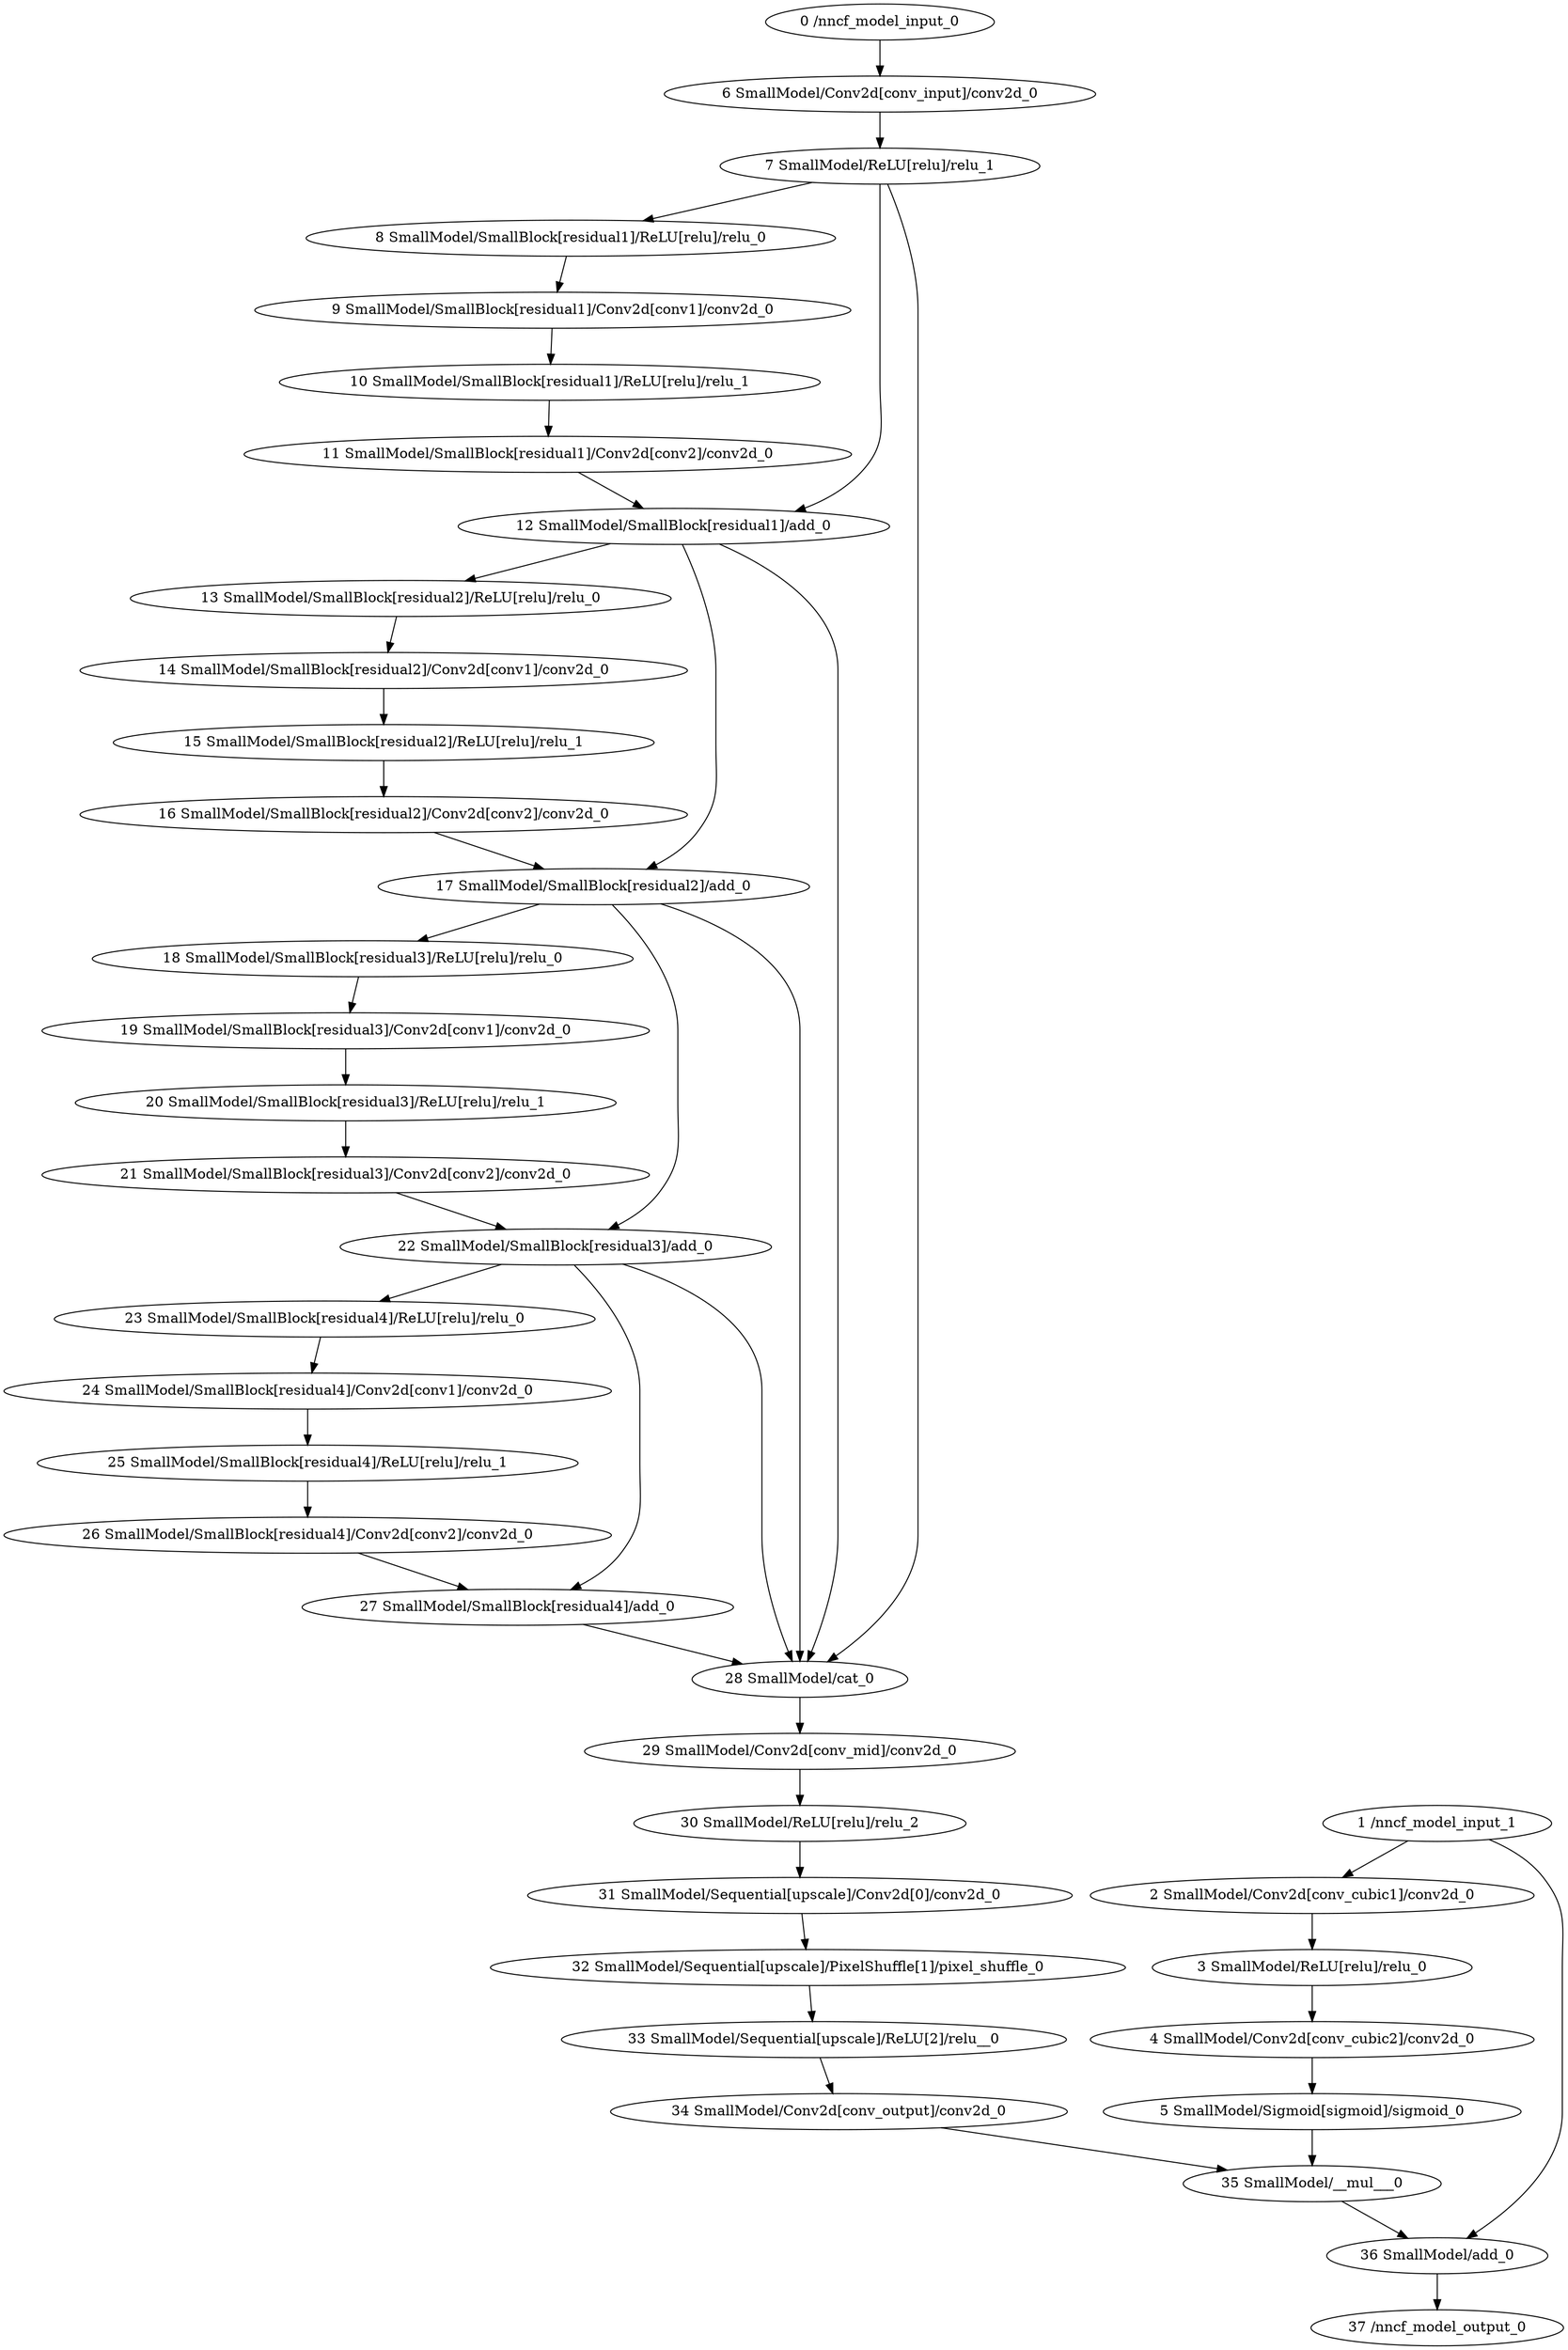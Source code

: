 strict digraph  {
"0 /nncf_model_input_0" [id=0, type=nncf_model_input];
"1 /nncf_model_input_1" [id=1, type=nncf_model_input];
"2 SmallModel/Conv2d[conv_cubic1]/conv2d_0" [id=2, type=conv2d];
"3 SmallModel/ReLU[relu]/relu_0" [id=3, type=relu];
"4 SmallModel/Conv2d[conv_cubic2]/conv2d_0" [id=4, type=conv2d];
"5 SmallModel/Sigmoid[sigmoid]/sigmoid_0" [id=5, type=sigmoid];
"6 SmallModel/Conv2d[conv_input]/conv2d_0" [id=6, type=conv2d];
"7 SmallModel/ReLU[relu]/relu_1" [id=7, type=relu];
"8 SmallModel/SmallBlock[residual1]/ReLU[relu]/relu_0" [id=8, type=relu];
"9 SmallModel/SmallBlock[residual1]/Conv2d[conv1]/conv2d_0" [id=9, type=conv2d];
"10 SmallModel/SmallBlock[residual1]/ReLU[relu]/relu_1" [id=10, type=relu];
"11 SmallModel/SmallBlock[residual1]/Conv2d[conv2]/conv2d_0" [id=11, type=conv2d];
"12 SmallModel/SmallBlock[residual1]/add_0" [id=12, type=add];
"13 SmallModel/SmallBlock[residual2]/ReLU[relu]/relu_0" [id=13, type=relu];
"14 SmallModel/SmallBlock[residual2]/Conv2d[conv1]/conv2d_0" [id=14, type=conv2d];
"15 SmallModel/SmallBlock[residual2]/ReLU[relu]/relu_1" [id=15, type=relu];
"16 SmallModel/SmallBlock[residual2]/Conv2d[conv2]/conv2d_0" [id=16, type=conv2d];
"17 SmallModel/SmallBlock[residual2]/add_0" [id=17, type=add];
"18 SmallModel/SmallBlock[residual3]/ReLU[relu]/relu_0" [id=18, type=relu];
"19 SmallModel/SmallBlock[residual3]/Conv2d[conv1]/conv2d_0" [id=19, type=conv2d];
"20 SmallModel/SmallBlock[residual3]/ReLU[relu]/relu_1" [id=20, type=relu];
"21 SmallModel/SmallBlock[residual3]/Conv2d[conv2]/conv2d_0" [id=21, type=conv2d];
"22 SmallModel/SmallBlock[residual3]/add_0" [id=22, type=add];
"23 SmallModel/SmallBlock[residual4]/ReLU[relu]/relu_0" [id=23, type=relu];
"24 SmallModel/SmallBlock[residual4]/Conv2d[conv1]/conv2d_0" [id=24, type=conv2d];
"25 SmallModel/SmallBlock[residual4]/ReLU[relu]/relu_1" [id=25, type=relu];
"26 SmallModel/SmallBlock[residual4]/Conv2d[conv2]/conv2d_0" [id=26, type=conv2d];
"27 SmallModel/SmallBlock[residual4]/add_0" [id=27, type=add];
"28 SmallModel/cat_0" [id=28, type=cat];
"29 SmallModel/Conv2d[conv_mid]/conv2d_0" [id=29, type=conv2d];
"30 SmallModel/ReLU[relu]/relu_2" [id=30, type=relu];
"31 SmallModel/Sequential[upscale]/Conv2d[0]/conv2d_0" [id=31, type=conv2d];
"32 SmallModel/Sequential[upscale]/PixelShuffle[1]/pixel_shuffle_0" [id=32, type=pixel_shuffle];
"33 SmallModel/Sequential[upscale]/ReLU[2]/relu__0" [id=33, type=relu_];
"34 SmallModel/Conv2d[conv_output]/conv2d_0" [id=34, type=conv2d];
"35 SmallModel/__mul___0" [id=35, type=__mul__];
"36 SmallModel/add_0" [id=36, type=add];
"37 /nncf_model_output_0" [id=37, type=nncf_model_output];
"0 /nncf_model_input_0" -> "6 SmallModel/Conv2d[conv_input]/conv2d_0";
"1 /nncf_model_input_1" -> "2 SmallModel/Conv2d[conv_cubic1]/conv2d_0";
"2 SmallModel/Conv2d[conv_cubic1]/conv2d_0" -> "3 SmallModel/ReLU[relu]/relu_0";
"3 SmallModel/ReLU[relu]/relu_0" -> "4 SmallModel/Conv2d[conv_cubic2]/conv2d_0";
"4 SmallModel/Conv2d[conv_cubic2]/conv2d_0" -> "5 SmallModel/Sigmoid[sigmoid]/sigmoid_0";
"6 SmallModel/Conv2d[conv_input]/conv2d_0" -> "7 SmallModel/ReLU[relu]/relu_1";
"7 SmallModel/ReLU[relu]/relu_1" -> "8 SmallModel/SmallBlock[residual1]/ReLU[relu]/relu_0";
"8 SmallModel/SmallBlock[residual1]/ReLU[relu]/relu_0" -> "9 SmallModel/SmallBlock[residual1]/Conv2d[conv1]/conv2d_0";
"1 /nncf_model_input_1" -> "36 SmallModel/add_0";
"5 SmallModel/Sigmoid[sigmoid]/sigmoid_0" -> "35 SmallModel/__mul___0";
"7 SmallModel/ReLU[relu]/relu_1" -> "12 SmallModel/SmallBlock[residual1]/add_0";
"7 SmallModel/ReLU[relu]/relu_1" -> "28 SmallModel/cat_0";
"9 SmallModel/SmallBlock[residual1]/Conv2d[conv1]/conv2d_0" -> "10 SmallModel/SmallBlock[residual1]/ReLU[relu]/relu_1";
"10 SmallModel/SmallBlock[residual1]/ReLU[relu]/relu_1" -> "11 SmallModel/SmallBlock[residual1]/Conv2d[conv2]/conv2d_0";
"11 SmallModel/SmallBlock[residual1]/Conv2d[conv2]/conv2d_0" -> "12 SmallModel/SmallBlock[residual1]/add_0";
"12 SmallModel/SmallBlock[residual1]/add_0" -> "13 SmallModel/SmallBlock[residual2]/ReLU[relu]/relu_0";
"12 SmallModel/SmallBlock[residual1]/add_0" -> "17 SmallModel/SmallBlock[residual2]/add_0";
"12 SmallModel/SmallBlock[residual1]/add_0" -> "28 SmallModel/cat_0";
"13 SmallModel/SmallBlock[residual2]/ReLU[relu]/relu_0" -> "14 SmallModel/SmallBlock[residual2]/Conv2d[conv1]/conv2d_0";
"14 SmallModel/SmallBlock[residual2]/Conv2d[conv1]/conv2d_0" -> "15 SmallModel/SmallBlock[residual2]/ReLU[relu]/relu_1";
"15 SmallModel/SmallBlock[residual2]/ReLU[relu]/relu_1" -> "16 SmallModel/SmallBlock[residual2]/Conv2d[conv2]/conv2d_0";
"16 SmallModel/SmallBlock[residual2]/Conv2d[conv2]/conv2d_0" -> "17 SmallModel/SmallBlock[residual2]/add_0";
"17 SmallModel/SmallBlock[residual2]/add_0" -> "18 SmallModel/SmallBlock[residual3]/ReLU[relu]/relu_0";
"17 SmallModel/SmallBlock[residual2]/add_0" -> "22 SmallModel/SmallBlock[residual3]/add_0";
"17 SmallModel/SmallBlock[residual2]/add_0" -> "28 SmallModel/cat_0";
"18 SmallModel/SmallBlock[residual3]/ReLU[relu]/relu_0" -> "19 SmallModel/SmallBlock[residual3]/Conv2d[conv1]/conv2d_0";
"19 SmallModel/SmallBlock[residual3]/Conv2d[conv1]/conv2d_0" -> "20 SmallModel/SmallBlock[residual3]/ReLU[relu]/relu_1";
"20 SmallModel/SmallBlock[residual3]/ReLU[relu]/relu_1" -> "21 SmallModel/SmallBlock[residual3]/Conv2d[conv2]/conv2d_0";
"21 SmallModel/SmallBlock[residual3]/Conv2d[conv2]/conv2d_0" -> "22 SmallModel/SmallBlock[residual3]/add_0";
"22 SmallModel/SmallBlock[residual3]/add_0" -> "23 SmallModel/SmallBlock[residual4]/ReLU[relu]/relu_0";
"22 SmallModel/SmallBlock[residual3]/add_0" -> "27 SmallModel/SmallBlock[residual4]/add_0";
"22 SmallModel/SmallBlock[residual3]/add_0" -> "28 SmallModel/cat_0";
"23 SmallModel/SmallBlock[residual4]/ReLU[relu]/relu_0" -> "24 SmallModel/SmallBlock[residual4]/Conv2d[conv1]/conv2d_0";
"24 SmallModel/SmallBlock[residual4]/Conv2d[conv1]/conv2d_0" -> "25 SmallModel/SmallBlock[residual4]/ReLU[relu]/relu_1";
"25 SmallModel/SmallBlock[residual4]/ReLU[relu]/relu_1" -> "26 SmallModel/SmallBlock[residual4]/Conv2d[conv2]/conv2d_0";
"26 SmallModel/SmallBlock[residual4]/Conv2d[conv2]/conv2d_0" -> "27 SmallModel/SmallBlock[residual4]/add_0";
"27 SmallModel/SmallBlock[residual4]/add_0" -> "28 SmallModel/cat_0";
"28 SmallModel/cat_0" -> "29 SmallModel/Conv2d[conv_mid]/conv2d_0";
"29 SmallModel/Conv2d[conv_mid]/conv2d_0" -> "30 SmallModel/ReLU[relu]/relu_2";
"30 SmallModel/ReLU[relu]/relu_2" -> "31 SmallModel/Sequential[upscale]/Conv2d[0]/conv2d_0";
"31 SmallModel/Sequential[upscale]/Conv2d[0]/conv2d_0" -> "32 SmallModel/Sequential[upscale]/PixelShuffle[1]/pixel_shuffle_0";
"32 SmallModel/Sequential[upscale]/PixelShuffle[1]/pixel_shuffle_0" -> "33 SmallModel/Sequential[upscale]/ReLU[2]/relu__0";
"33 SmallModel/Sequential[upscale]/ReLU[2]/relu__0" -> "34 SmallModel/Conv2d[conv_output]/conv2d_0";
"34 SmallModel/Conv2d[conv_output]/conv2d_0" -> "35 SmallModel/__mul___0";
"35 SmallModel/__mul___0" -> "36 SmallModel/add_0";
"36 SmallModel/add_0" -> "37 /nncf_model_output_0";
}
